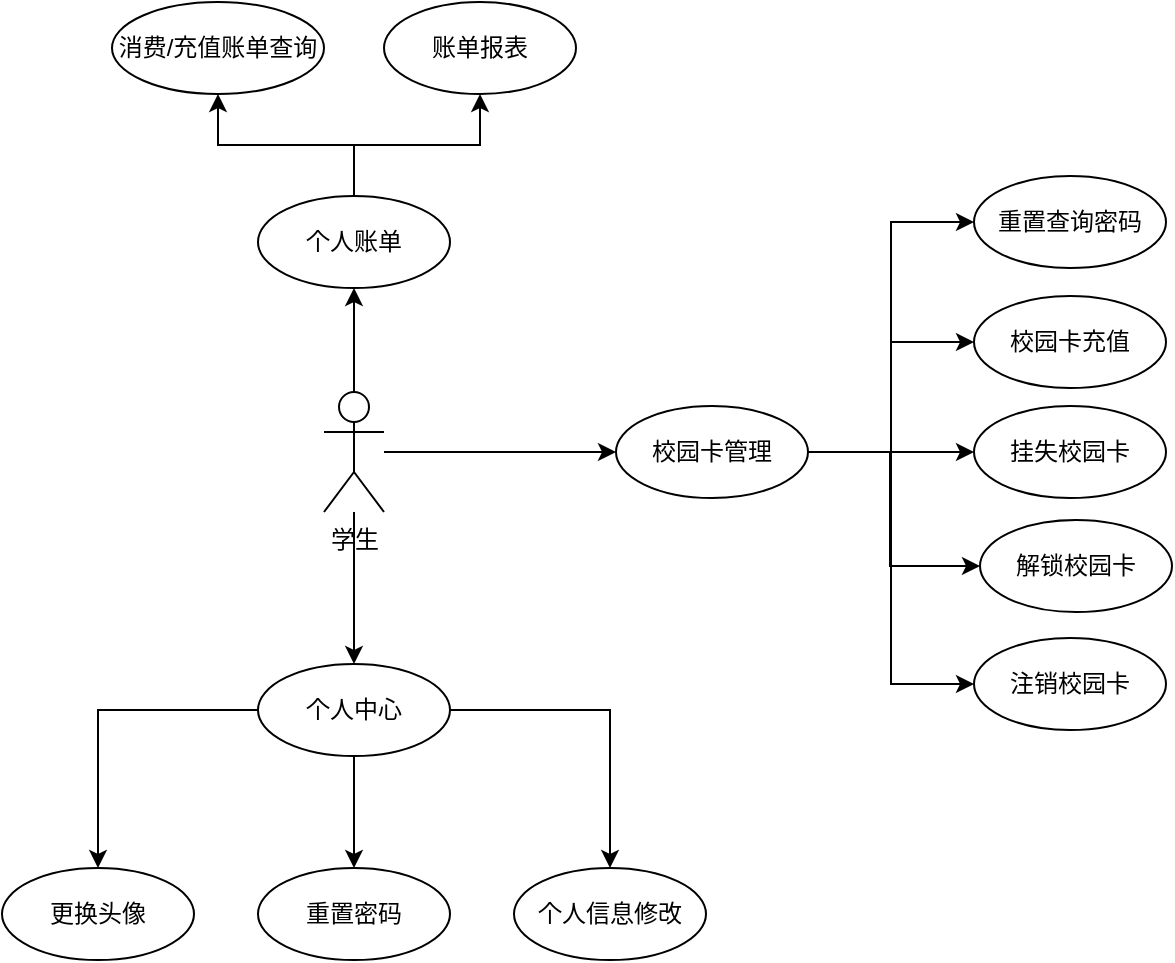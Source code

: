 <mxfile version="24.7.8">
  <diagram name="第 1 页" id="_FPh-PNTx7draIpxDjdf">
    <mxGraphModel dx="1328" dy="793" grid="0" gridSize="10" guides="1" tooltips="1" connect="1" arrows="1" fold="1" page="1" pageScale="1" pageWidth="2336" pageHeight="1654" math="0" shadow="0">
      <root>
        <mxCell id="0" />
        <mxCell id="1" parent="0" />
        <mxCell id="D-bP8arWWoeAfLWWEtiI-2" style="edgeStyle=orthogonalEdgeStyle;rounded=0;orthogonalLoop=1;jettySize=auto;html=1;entryX=0;entryY=0.5;entryDx=0;entryDy=0;" edge="1" parent="1" source="D-bP8arWWoeAfLWWEtiI-6" target="D-bP8arWWoeAfLWWEtiI-23">
          <mxGeometry relative="1" as="geometry" />
        </mxCell>
        <mxCell id="D-bP8arWWoeAfLWWEtiI-5" style="edgeStyle=orthogonalEdgeStyle;rounded=0;orthogonalLoop=1;jettySize=auto;html=1;entryX=0.5;entryY=0;entryDx=0;entryDy=0;" edge="1" parent="1" source="D-bP8arWWoeAfLWWEtiI-6" target="D-bP8arWWoeAfLWWEtiI-45">
          <mxGeometry relative="1" as="geometry" />
        </mxCell>
        <mxCell id="D-bP8arWWoeAfLWWEtiI-50" style="edgeStyle=orthogonalEdgeStyle;rounded=0;orthogonalLoop=1;jettySize=auto;html=1;entryX=0.5;entryY=1;entryDx=0;entryDy=0;" edge="1" parent="1" source="D-bP8arWWoeAfLWWEtiI-6" target="D-bP8arWWoeAfLWWEtiI-27">
          <mxGeometry relative="1" as="geometry" />
        </mxCell>
        <mxCell id="D-bP8arWWoeAfLWWEtiI-6" value="学生" style="shape=umlActor;verticalLabelPosition=bottom;verticalAlign=top;html=1;outlineConnect=0;" vertex="1" parent="1">
          <mxGeometry x="1033" y="455" width="30" height="60" as="geometry" />
        </mxCell>
        <mxCell id="D-bP8arWWoeAfLWWEtiI-18" style="edgeStyle=orthogonalEdgeStyle;rounded=0;orthogonalLoop=1;jettySize=auto;html=1;exitX=1;exitY=0.5;exitDx=0;exitDy=0;entryX=0;entryY=0.5;entryDx=0;entryDy=0;" edge="1" parent="1" source="D-bP8arWWoeAfLWWEtiI-23" target="D-bP8arWWoeAfLWWEtiI-31">
          <mxGeometry relative="1" as="geometry" />
        </mxCell>
        <mxCell id="D-bP8arWWoeAfLWWEtiI-19" style="edgeStyle=orthogonalEdgeStyle;rounded=0;orthogonalLoop=1;jettySize=auto;html=1;entryX=0;entryY=0.5;entryDx=0;entryDy=0;" edge="1" parent="1" source="D-bP8arWWoeAfLWWEtiI-23" target="D-bP8arWWoeAfLWWEtiI-32">
          <mxGeometry relative="1" as="geometry" />
        </mxCell>
        <mxCell id="D-bP8arWWoeAfLWWEtiI-20" style="edgeStyle=orthogonalEdgeStyle;rounded=0;orthogonalLoop=1;jettySize=auto;html=1;entryX=0;entryY=0.5;entryDx=0;entryDy=0;" edge="1" parent="1" source="D-bP8arWWoeAfLWWEtiI-23" target="D-bP8arWWoeAfLWWEtiI-35">
          <mxGeometry relative="1" as="geometry" />
        </mxCell>
        <mxCell id="D-bP8arWWoeAfLWWEtiI-21" style="edgeStyle=orthogonalEdgeStyle;rounded=0;orthogonalLoop=1;jettySize=auto;html=1;entryX=0;entryY=0.5;entryDx=0;entryDy=0;" edge="1" parent="1" source="D-bP8arWWoeAfLWWEtiI-23" target="D-bP8arWWoeAfLWWEtiI-33">
          <mxGeometry relative="1" as="geometry">
            <Array as="points">
              <mxPoint x="1316" y="485" />
              <mxPoint x="1316" y="542" />
            </Array>
          </mxGeometry>
        </mxCell>
        <mxCell id="D-bP8arWWoeAfLWWEtiI-22" style="edgeStyle=orthogonalEdgeStyle;rounded=0;orthogonalLoop=1;jettySize=auto;html=1;entryX=0;entryY=0.5;entryDx=0;entryDy=0;" edge="1" parent="1" source="D-bP8arWWoeAfLWWEtiI-23" target="D-bP8arWWoeAfLWWEtiI-34">
          <mxGeometry relative="1" as="geometry" />
        </mxCell>
        <mxCell id="D-bP8arWWoeAfLWWEtiI-23" value="校园卡管理" style="ellipse;whiteSpace=wrap;html=1;" vertex="1" parent="1">
          <mxGeometry x="1179" y="462" width="96" height="46" as="geometry" />
        </mxCell>
        <mxCell id="D-bP8arWWoeAfLWWEtiI-51" style="edgeStyle=orthogonalEdgeStyle;rounded=0;orthogonalLoop=1;jettySize=auto;html=1;entryX=0.5;entryY=1;entryDx=0;entryDy=0;" edge="1" parent="1" source="D-bP8arWWoeAfLWWEtiI-27" target="D-bP8arWWoeAfLWWEtiI-28">
          <mxGeometry relative="1" as="geometry" />
        </mxCell>
        <mxCell id="D-bP8arWWoeAfLWWEtiI-52" style="edgeStyle=orthogonalEdgeStyle;rounded=0;orthogonalLoop=1;jettySize=auto;html=1;entryX=0.5;entryY=1;entryDx=0;entryDy=0;" edge="1" parent="1" source="D-bP8arWWoeAfLWWEtiI-27" target="D-bP8arWWoeAfLWWEtiI-29">
          <mxGeometry relative="1" as="geometry" />
        </mxCell>
        <mxCell id="D-bP8arWWoeAfLWWEtiI-27" value="个人账单" style="ellipse;whiteSpace=wrap;html=1;" vertex="1" parent="1">
          <mxGeometry x="1000" y="357" width="96" height="46" as="geometry" />
        </mxCell>
        <mxCell id="D-bP8arWWoeAfLWWEtiI-28" value="消费/充值账单查询" style="ellipse;whiteSpace=wrap;html=1;" vertex="1" parent="1">
          <mxGeometry x="927" y="260" width="106" height="46" as="geometry" />
        </mxCell>
        <mxCell id="D-bP8arWWoeAfLWWEtiI-29" value="账单报表" style="ellipse;whiteSpace=wrap;html=1;" vertex="1" parent="1">
          <mxGeometry x="1063" y="260" width="96" height="46" as="geometry" />
        </mxCell>
        <mxCell id="D-bP8arWWoeAfLWWEtiI-31" value="重置查询密码" style="ellipse;whiteSpace=wrap;html=1;" vertex="1" parent="1">
          <mxGeometry x="1358" y="347" width="96" height="46" as="geometry" />
        </mxCell>
        <mxCell id="D-bP8arWWoeAfLWWEtiI-32" value="校园卡充值" style="ellipse;whiteSpace=wrap;html=1;" vertex="1" parent="1">
          <mxGeometry x="1358" y="407" width="96" height="46" as="geometry" />
        </mxCell>
        <mxCell id="D-bP8arWWoeAfLWWEtiI-33" value="解锁校园卡" style="ellipse;whiteSpace=wrap;html=1;" vertex="1" parent="1">
          <mxGeometry x="1361" y="519" width="96" height="46" as="geometry" />
        </mxCell>
        <mxCell id="D-bP8arWWoeAfLWWEtiI-34" value="注销校园卡" style="ellipse;whiteSpace=wrap;html=1;" vertex="1" parent="1">
          <mxGeometry x="1358" y="578" width="96" height="46" as="geometry" />
        </mxCell>
        <mxCell id="D-bP8arWWoeAfLWWEtiI-35" value="挂失校园卡" style="ellipse;whiteSpace=wrap;html=1;" vertex="1" parent="1">
          <mxGeometry x="1358" y="462" width="96" height="46" as="geometry" />
        </mxCell>
        <mxCell id="D-bP8arWWoeAfLWWEtiI-42" style="edgeStyle=orthogonalEdgeStyle;rounded=0;orthogonalLoop=1;jettySize=auto;html=1;exitX=0.5;exitY=1;exitDx=0;exitDy=0;" edge="1" parent="1" source="D-bP8arWWoeAfLWWEtiI-35" target="D-bP8arWWoeAfLWWEtiI-35">
          <mxGeometry relative="1" as="geometry" />
        </mxCell>
        <mxCell id="D-bP8arWWoeAfLWWEtiI-43" style="edgeStyle=orthogonalEdgeStyle;rounded=0;orthogonalLoop=1;jettySize=auto;html=1;entryX=0.5;entryY=0;entryDx=0;entryDy=0;" edge="1" parent="1" source="D-bP8arWWoeAfLWWEtiI-45" target="D-bP8arWWoeAfLWWEtiI-46">
          <mxGeometry relative="1" as="geometry" />
        </mxCell>
        <mxCell id="D-bP8arWWoeAfLWWEtiI-44" style="edgeStyle=orthogonalEdgeStyle;rounded=0;orthogonalLoop=1;jettySize=auto;html=1;entryX=0.5;entryY=0;entryDx=0;entryDy=0;" edge="1" parent="1" source="D-bP8arWWoeAfLWWEtiI-45" target="D-bP8arWWoeAfLWWEtiI-47">
          <mxGeometry relative="1" as="geometry" />
        </mxCell>
        <mxCell id="D-bP8arWWoeAfLWWEtiI-49" style="edgeStyle=orthogonalEdgeStyle;rounded=0;orthogonalLoop=1;jettySize=auto;html=1;entryX=0.5;entryY=0;entryDx=0;entryDy=0;" edge="1" parent="1" source="D-bP8arWWoeAfLWWEtiI-45" target="D-bP8arWWoeAfLWWEtiI-48">
          <mxGeometry relative="1" as="geometry" />
        </mxCell>
        <mxCell id="D-bP8arWWoeAfLWWEtiI-45" value="个人中心" style="ellipse;whiteSpace=wrap;html=1;" vertex="1" parent="1">
          <mxGeometry x="1000" y="591" width="96" height="46" as="geometry" />
        </mxCell>
        <mxCell id="D-bP8arWWoeAfLWWEtiI-46" value="更换头像" style="ellipse;whiteSpace=wrap;html=1;" vertex="1" parent="1">
          <mxGeometry x="872" y="693" width="96" height="46" as="geometry" />
        </mxCell>
        <mxCell id="D-bP8arWWoeAfLWWEtiI-47" value="重置密码" style="ellipse;whiteSpace=wrap;html=1;" vertex="1" parent="1">
          <mxGeometry x="1000" y="693" width="96" height="46" as="geometry" />
        </mxCell>
        <mxCell id="D-bP8arWWoeAfLWWEtiI-48" value="个人信息修改" style="ellipse;whiteSpace=wrap;html=1;" vertex="1" parent="1">
          <mxGeometry x="1128" y="693" width="96" height="46" as="geometry" />
        </mxCell>
      </root>
    </mxGraphModel>
  </diagram>
</mxfile>
